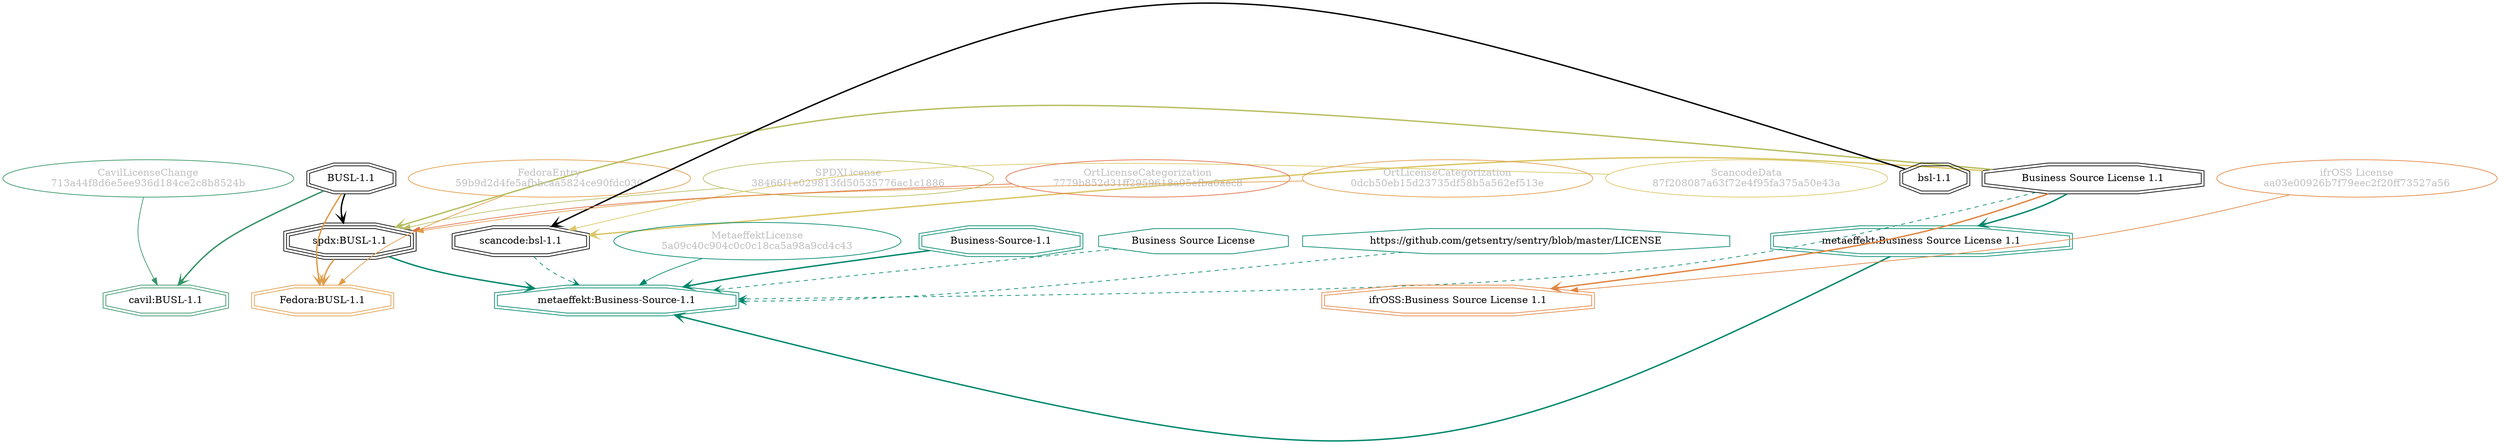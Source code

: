 strict digraph {
    node [shape=box];
    graph [splines=curved];
    633 [label="SPDXLicense\n38466f1e029813fd50535776ac1c1886"
        ,fontcolor=gray
        ,color="#b8bf62"
        ,fillcolor="beige;1"
        ,shape=ellipse];
    634 [label="spdx:BUSL-1.1"
        ,shape=tripleoctagon];
    635 [label="BUSL-1.1"
        ,shape=doubleoctagon];
    636 [label="Business Source License 1.1"
        ,shape=doubleoctagon];
    6019 [label="FedoraEntry\n59b9d2d4fe5afbbcaa5824ce90fdc030"
         ,fontcolor=gray
         ,color="#e09d4b"
         ,fillcolor="beige;1"
         ,shape=ellipse];
    6020 [label="Fedora:BUSL-1.1"
         ,color="#e09d4b"
         ,shape=doubleoctagon];
    13021 [label="ScancodeData\n87f208087a63f72e4f95fa375a50e43a"
          ,fontcolor=gray
          ,color="#dac767"
          ,fillcolor="beige;1"
          ,shape=ellipse];
    13022 [label="scancode:bsl-1.1"
          ,shape=doubleoctagon];
    13023 [label="bsl-1.1"
          ,shape=doubleoctagon];
    28542 [label="OrtLicenseCategorization\n7779b852d31ff2959618a95efba0aec8"
          ,fontcolor=gray
          ,color="#e06f45"
          ,fillcolor="beige;1"
          ,shape=ellipse];
    35388 [label="OrtLicenseCategorization\n0dcb50eb15d23735df58b5a562ef513e"
          ,fontcolor=gray
          ,color="#e09d4b"
          ,fillcolor="beige;1"
          ,shape=ellipse];
    36517 [label="CavilLicenseChange\n713a44f8d6e5ee936d184ce2c8b8524b"
          ,fontcolor=gray
          ,color="#379469"
          ,fillcolor="beige;1"
          ,shape=ellipse];
    36518 [label="cavil:BUSL-1.1"
          ,color="#379469"
          ,shape=doubleoctagon];
    39147 [label="MetaeffektLicense\n5a09c40c904c0c0c18ca5a98a9cd4c43"
          ,fontcolor=gray
          ,color="#00876c"
          ,fillcolor="beige;1"
          ,shape=ellipse];
    39148 [label="metaeffekt:Business-Source-1.1"
          ,color="#00876c"
          ,shape=doubleoctagon];
    39149 [label="Business-Source-1.1"
          ,color="#00876c"
          ,shape=doubleoctagon];
    39150 [label="metaeffekt:Business Source License 1.1"
          ,color="#00876c"
          ,shape=doubleoctagon];
    39151 [label="Business Source License"
          ,color="#00876c"
          ,shape=octagon];
    39152 [label="https://github.com/getsentry/sentry/blob/master/LICENSE"
          ,color="#00876c"
          ,shape=octagon];
    55408 [label="ifrOSS License\naa03e00926b7f79eec2f20ff73527a56"
          ,fontcolor=gray
          ,color="#e18745"
          ,fillcolor="beige;1"
          ,shape=ellipse];
    55409 [label="ifrOSS:Business Source License 1.1"
          ,color="#e18745"
          ,shape=doubleoctagon];
    633 -> 634 [weight=0.5
               ,color="#b8bf62"];
    634 -> 6020 [style=bold
                ,arrowhead=vee
                ,weight=0.7
                ,color="#e09d4b"];
    634 -> 39148 [style=bold
                 ,arrowhead=vee
                 ,weight=0.7
                 ,color="#00876c"];
    635 -> 634 [style=bold
               ,arrowhead=vee
               ,weight=0.7];
    635 -> 6020 [style=bold
                ,arrowhead=vee
                ,weight=0.7
                ,color="#e09d4b"];
    635 -> 36518 [style=bold
                 ,arrowhead=vee
                 ,weight=0.7
                 ,color="#379469"];
    635 -> 36518 [style=bold
                 ,arrowhead=vee
                 ,weight=0.7
                 ,color="#379469"];
    636 -> 634 [style=bold
               ,arrowhead=vee
               ,weight=0.7
               ,color="#b8bf62"];
    636 -> 13022 [style=bold
                 ,arrowhead=vee
                 ,weight=0.7
                 ,color="#dac767"];
    636 -> 39148 [style=dashed
                 ,arrowhead=vee
                 ,weight=0.5
                 ,color="#00876c"];
    636 -> 39150 [style=bold
                 ,arrowhead=vee
                 ,weight=0.7
                 ,color="#00876c"];
    636 -> 55409 [style=bold
                 ,arrowhead=vee
                 ,weight=0.7
                 ,color="#e18745"];
    636 -> 55409 [style=bold
                 ,arrowhead=vee
                 ,weight=0.7
                 ,color="#e18745"];
    6019 -> 6020 [weight=0.5
                 ,color="#e09d4b"];
    13021 -> 13022 [weight=0.5
                   ,color="#dac767"];
    13022 -> 39148 [style=dashed
                   ,arrowhead=vee
                   ,weight=0.5
                   ,color="#00876c"];
    13023 -> 13022 [style=bold
                   ,arrowhead=vee
                   ,weight=0.7];
    28542 -> 634 [weight=0.5
                 ,color="#e06f45"];
    35388 -> 634 [weight=0.5
                 ,color="#e09d4b"];
    36517 -> 36518 [weight=0.5
                   ,color="#379469"];
    39147 -> 39148 [weight=0.5
                   ,color="#00876c"];
    39149 -> 39148 [style=bold
                   ,arrowhead=vee
                   ,weight=0.7
                   ,color="#00876c"];
    39150 -> 39148 [style=bold
                   ,arrowhead=vee
                   ,weight=0.7
                   ,color="#00876c"];
    39151 -> 39148 [style=dashed
                   ,arrowhead=vee
                   ,weight=0.5
                   ,color="#00876c"];
    39152 -> 39148 [style=dashed
                   ,arrowhead=vee
                   ,weight=0.5
                   ,color="#00876c"];
    55408 -> 55409 [weight=0.5
                   ,color="#e18745"];
}

